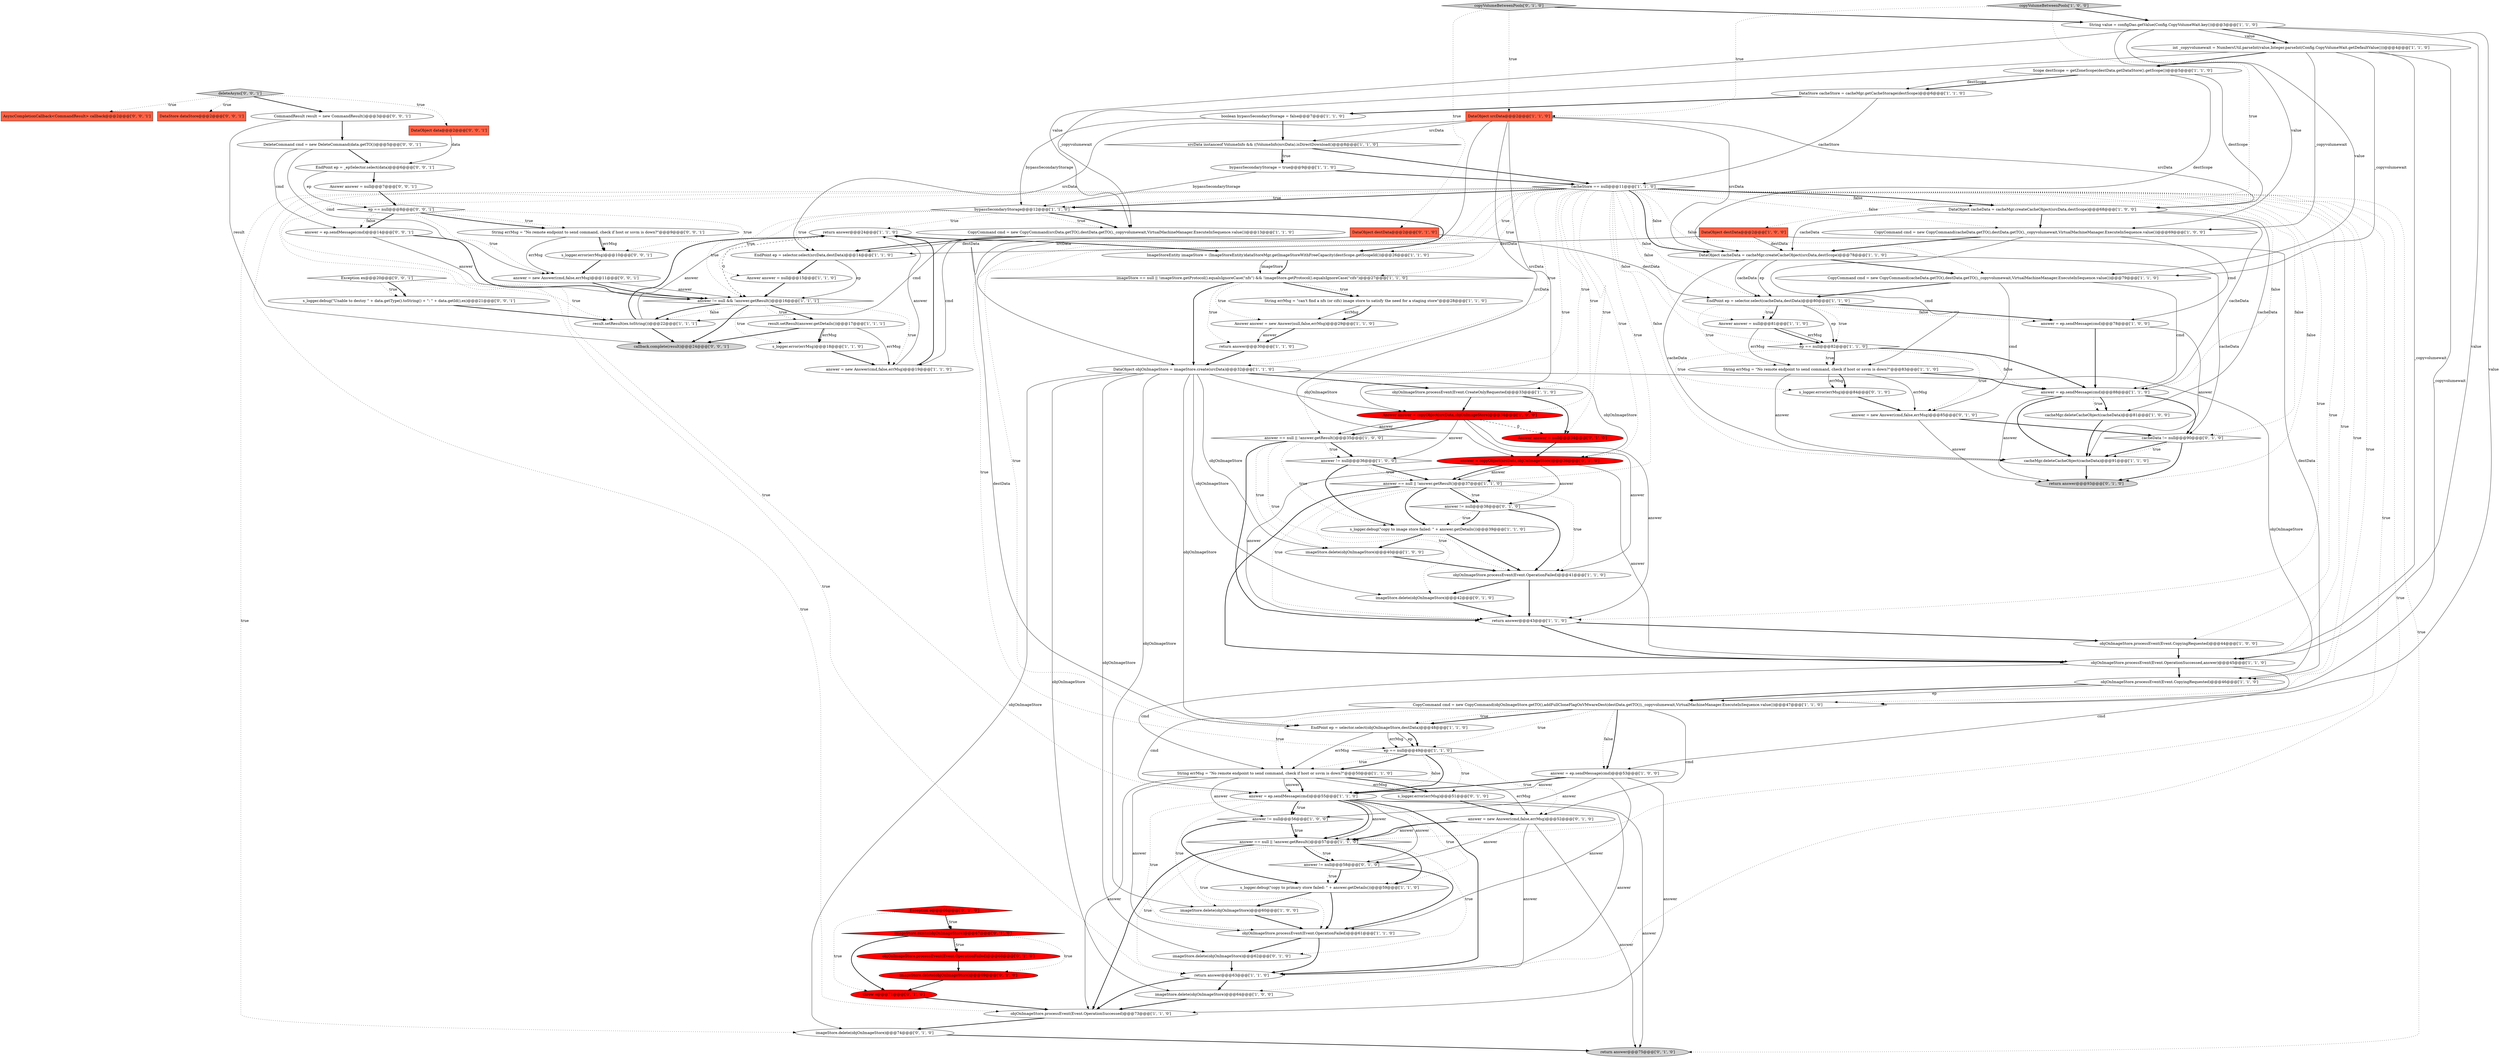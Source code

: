 digraph {
80 [style = filled, label = "answer = new Answer(cmd,false,errMsg)@@@52@@@['0', '1', '0']", fillcolor = white, shape = ellipse image = "AAA0AAABBB2BBB"];
39 [style = filled, label = "objOnImageStore.processEvent(Event.CopyingRequested)@@@44@@@['1', '0', '0']", fillcolor = white, shape = ellipse image = "AAA0AAABBB1BBB"];
21 [style = filled, label = "String errMsg = \"can't find a nfs (or cifs) image store to satisfy the need for a staging store\"@@@28@@@['1', '1', '0']", fillcolor = white, shape = ellipse image = "AAA0AAABBB1BBB"];
28 [style = filled, label = "result.setResult(answer.getDetails())@@@17@@@['1', '1', '1']", fillcolor = white, shape = ellipse image = "AAA0AAABBB1BBB"];
2 [style = filled, label = "objOnImageStore.processEvent(Event.OperationFailed)@@@61@@@['1', '1', '0']", fillcolor = white, shape = ellipse image = "AAA0AAABBB1BBB"];
53 [style = filled, label = "EndPoint ep = selector.select(objOnImageStore,destData)@@@48@@@['1', '1', '0']", fillcolor = white, shape = ellipse image = "AAA0AAABBB1BBB"];
84 [style = filled, label = "imageStore.exists(objOnImageStore)@@@67@@@['0', '1', '0']", fillcolor = red, shape = diamond image = "AAA1AAABBB2BBB"];
17 [style = filled, label = "CopyCommand cmd = new CopyCommand(objOnImageStore.getTO(),addFullCloneFlagOnVMwareDest(destData.getTO()),_copyvolumewait,VirtualMachineManager.ExecuteInSequence.value())@@@47@@@['1', '1', '0']", fillcolor = white, shape = ellipse image = "AAA0AAABBB1BBB"];
93 [style = filled, label = "answer = ep.sendMessage(cmd)@@@14@@@['0', '0', '1']", fillcolor = white, shape = ellipse image = "AAA0AAABBB3BBB"];
41 [style = filled, label = "return answer@@@63@@@['1', '1', '0']", fillcolor = white, shape = ellipse image = "AAA0AAABBB1BBB"];
88 [style = filled, label = "Answer answer = null@@@7@@@['0', '0', '1']", fillcolor = white, shape = ellipse image = "AAA0AAABBB3BBB"];
70 [style = filled, label = "Answer answer = null@@@34@@@['0', '1', '0']", fillcolor = red, shape = ellipse image = "AAA1AAABBB2BBB"];
4 [style = filled, label = "return answer@@@24@@@['1', '1', '0']", fillcolor = white, shape = ellipse image = "AAA0AAABBB1BBB"];
92 [style = filled, label = "Exception ex@@@20@@@['0', '0', '1']", fillcolor = white, shape = diamond image = "AAA0AAABBB3BBB"];
43 [style = filled, label = "imageStore.delete(objOnImageStore)@@@40@@@['1', '0', '0']", fillcolor = white, shape = ellipse image = "AAA0AAABBB1BBB"];
22 [style = filled, label = "answer = new Answer(cmd,false,errMsg)@@@19@@@['1', '1', '0']", fillcolor = white, shape = ellipse image = "AAA0AAABBB1BBB"];
16 [style = filled, label = "DataObject destData@@@2@@@['1', '0', '0']", fillcolor = tomato, shape = box image = "AAA0AAABBB1BBB"];
83 [style = filled, label = "imageStore.delete(objOnImageStore)@@@74@@@['0', '1', '0']", fillcolor = white, shape = ellipse image = "AAA0AAABBB2BBB"];
89 [style = filled, label = "DataStore dataStore@@@2@@@['0', '0', '1']", fillcolor = tomato, shape = box image = "AAA0AAABBB3BBB"];
86 [style = filled, label = "DataObject data@@@2@@@['0', '0', '1']", fillcolor = tomato, shape = box image = "AAA0AAABBB3BBB"];
9 [style = filled, label = "int _copyvolumewait = NumbersUtil.parseInt(value,Integer.parseInt(Config.CopyVolumeWait.getDefaultValue()))@@@4@@@['1', '1', '0']", fillcolor = white, shape = ellipse image = "AAA0AAABBB1BBB"];
25 [style = filled, label = "DataObject objOnImageStore = imageStore.create(srcData)@@@32@@@['1', '1', '0']", fillcolor = white, shape = ellipse image = "AAA0AAABBB1BBB"];
100 [style = filled, label = "ep == null@@@8@@@['0', '0', '1']", fillcolor = white, shape = diamond image = "AAA0AAABBB3BBB"];
50 [style = filled, label = "Answer answer = copyObject(srcData,objOnImageStore)@@@34@@@['1', '0', '0']", fillcolor = red, shape = ellipse image = "AAA1AAABBB1BBB"];
5 [style = filled, label = "String value = configDao.getValue(Config.CopyVolumeWait.key())@@@3@@@['1', '1', '0']", fillcolor = white, shape = ellipse image = "AAA0AAABBB1BBB"];
58 [style = filled, label = "EndPoint ep = selector.select(srcData,destData)@@@14@@@['1', '1', '0']", fillcolor = white, shape = ellipse image = "AAA0AAABBB1BBB"];
37 [style = filled, label = "answer = ep.sendMessage(cmd)@@@53@@@['1', '0', '0']", fillcolor = white, shape = ellipse image = "AAA0AAABBB1BBB"];
95 [style = filled, label = "answer = new Answer(cmd,false,errMsg)@@@11@@@['0', '0', '1']", fillcolor = white, shape = ellipse image = "AAA0AAABBB3BBB"];
96 [style = filled, label = "s_logger.debug(\"Unable to destoy \" + data.getType().toString() + \": \" + data.getId(),ex)@@@21@@@['0', '0', '1']", fillcolor = white, shape = ellipse image = "AAA0AAABBB3BBB"];
97 [style = filled, label = "CommandResult result = new CommandResult()@@@3@@@['0', '0', '1']", fillcolor = white, shape = ellipse image = "AAA0AAABBB3BBB"];
98 [style = filled, label = "s_logger.error(errMsg)@@@10@@@['0', '0', '1']", fillcolor = white, shape = ellipse image = "AAA0AAABBB3BBB"];
67 [style = filled, label = "copyVolumeBetweenPools['0', '1', '0']", fillcolor = lightgray, shape = diamond image = "AAA0AAABBB2BBB"];
42 [style = filled, label = "answer != null@@@56@@@['1', '0', '0']", fillcolor = white, shape = diamond image = "AAA0AAABBB1BBB"];
45 [style = filled, label = "bypassSecondaryStorage = true@@@9@@@['1', '1', '0']", fillcolor = white, shape = ellipse image = "AAA0AAABBB1BBB"];
61 [style = filled, label = "return answer@@@43@@@['1', '1', '0']", fillcolor = white, shape = ellipse image = "AAA0AAABBB1BBB"];
15 [style = filled, label = "CopyCommand cmd = new CopyCommand(cacheData.getTO(),destData.getTO(),_copyvolumewait,VirtualMachineManager.ExecuteInSequence.value())@@@79@@@['1', '1', '0']", fillcolor = white, shape = ellipse image = "AAA0AAABBB1BBB"];
35 [style = filled, label = "ImageStoreEntity imageStore = (ImageStoreEntity)dataStoreMgr.getImageStoreWithFreeCapacity(destScope.getScopeId())@@@26@@@['1', '1', '0']", fillcolor = white, shape = ellipse image = "AAA0AAABBB1BBB"];
66 [style = filled, label = "DataObject destData@@@2@@@['0', '1', '0']", fillcolor = tomato, shape = box image = "AAA0AAABBB2BBB"];
10 [style = filled, label = "answer != null@@@36@@@['1', '0', '0']", fillcolor = white, shape = diamond image = "AAA0AAABBB1BBB"];
62 [style = filled, label = "answer = ep.sendMessage(cmd)@@@88@@@['1', '1', '0']", fillcolor = white, shape = ellipse image = "AAA0AAABBB1BBB"];
73 [style = filled, label = "objOnImageStore.processEvent(Event.OperationFailed)@@@68@@@['0', '1', '0']", fillcolor = red, shape = ellipse image = "AAA1AAABBB2BBB"];
76 [style = filled, label = "imageStore.delete(objOnImageStore)@@@62@@@['0', '1', '0']", fillcolor = white, shape = ellipse image = "AAA0AAABBB2BBB"];
6 [style = filled, label = "cacheStore == null@@@11@@@['1', '1', '0']", fillcolor = white, shape = diamond image = "AAA0AAABBB1BBB"];
78 [style = filled, label = "throw e@@@71@@@['0', '1', '0']", fillcolor = red, shape = ellipse image = "AAA1AAABBB2BBB"];
27 [style = filled, label = "s_logger.debug(\"copy to primary store failed: \" + answer.getDetails())@@@59@@@['1', '1', '0']", fillcolor = white, shape = ellipse image = "AAA0AAABBB1BBB"];
40 [style = filled, label = "DataObject srcData@@@2@@@['1', '1', '0']", fillcolor = tomato, shape = box image = "AAA0AAABBB1BBB"];
101 [style = filled, label = "String errMsg = \"No remote endpoint to send command, check if host or ssvm is down?\"@@@9@@@['0', '0', '1']", fillcolor = white, shape = ellipse image = "AAA0AAABBB3BBB"];
72 [style = filled, label = "imageStore.delete(objOnImageStore)@@@42@@@['0', '1', '0']", fillcolor = white, shape = ellipse image = "AAA0AAABBB2BBB"];
81 [style = filled, label = "s_logger.error(errMsg)@@@84@@@['0', '1', '0']", fillcolor = white, shape = ellipse image = "AAA0AAABBB2BBB"];
54 [style = filled, label = "CopyCommand cmd = new CopyCommand(srcData.getTO(),destData.getTO(),_copyvolumewait,VirtualMachineManager.ExecuteInSequence.value())@@@13@@@['1', '1', '0']", fillcolor = white, shape = ellipse image = "AAA0AAABBB1BBB"];
65 [style = filled, label = "s_logger.error(errMsg)@@@51@@@['0', '1', '0']", fillcolor = white, shape = ellipse image = "AAA0AAABBB2BBB"];
60 [style = filled, label = "boolean bypassSecondaryStorage = false@@@7@@@['1', '1', '0']", fillcolor = white, shape = ellipse image = "AAA0AAABBB1BBB"];
3 [style = filled, label = "objOnImageStore.processEvent(Event.OperationFailed)@@@41@@@['1', '1', '0']", fillcolor = white, shape = ellipse image = "AAA0AAABBB1BBB"];
38 [style = filled, label = "answer = ep.sendMessage(cmd)@@@55@@@['1', '1', '0']", fillcolor = white, shape = ellipse image = "AAA0AAABBB1BBB"];
30 [style = filled, label = "imageStore.delete(objOnImageStore)@@@60@@@['1', '0', '0']", fillcolor = white, shape = ellipse image = "AAA0AAABBB1BBB"];
59 [style = filled, label = "answer = ep.sendMessage(cmd)@@@78@@@['1', '0', '0']", fillcolor = white, shape = ellipse image = "AAA0AAABBB1BBB"];
47 [style = filled, label = "objOnImageStore.processEvent(Event.OperationSuccessed,answer)@@@45@@@['1', '1', '0']", fillcolor = white, shape = ellipse image = "AAA0AAABBB1BBB"];
69 [style = filled, label = "answer = copyObject(srcData,objOnImageStore)@@@36@@@['0', '1', '0']", fillcolor = red, shape = ellipse image = "AAA1AAABBB2BBB"];
0 [style = filled, label = "copyVolumeBetweenPools['1', '0', '0']", fillcolor = lightgray, shape = diamond image = "AAA0AAABBB1BBB"];
48 [style = filled, label = "CopyCommand cmd = new CopyCommand(cacheData.getTO(),destData.getTO(),_copyvolumewait,VirtualMachineManager.ExecuteInSequence.value())@@@69@@@['1', '0', '0']", fillcolor = white, shape = ellipse image = "AAA0AAABBB1BBB"];
79 [style = filled, label = "return answer@@@75@@@['0', '1', '0']", fillcolor = lightgray, shape = ellipse image = "AAA0AAABBB2BBB"];
90 [style = filled, label = "DeleteCommand cmd = new DeleteCommand(data.getTO())@@@5@@@['0', '0', '1']", fillcolor = white, shape = ellipse image = "AAA0AAABBB3BBB"];
64 [style = filled, label = "String errMsg = \"No remote endpoint to send command, check if host or ssvm is down?\"@@@83@@@['1', '1', '0']", fillcolor = white, shape = ellipse image = "AAA0AAABBB1BBB"];
19 [style = filled, label = "EndPoint ep = selector.select(cacheData,destData)@@@80@@@['1', '1', '0']", fillcolor = white, shape = ellipse image = "AAA0AAABBB1BBB"];
29 [style = filled, label = "return answer@@@30@@@['1', '1', '0']", fillcolor = white, shape = ellipse image = "AAA0AAABBB1BBB"];
12 [style = filled, label = "answer == null || !answer.getResult()@@@35@@@['1', '0', '0']", fillcolor = white, shape = diamond image = "AAA0AAABBB1BBB"];
46 [style = filled, label = "answer == null || !answer.getResult()@@@37@@@['1', '1', '0']", fillcolor = white, shape = diamond image = "AAA0AAABBB1BBB"];
20 [style = filled, label = "imageStore == null || !imageStore.getProtocol().equalsIgnoreCase(\"nfs\") && !imageStore.getProtocol().equalsIgnoreCase(\"cifs\")@@@27@@@['1', '1', '0']", fillcolor = white, shape = diamond image = "AAA0AAABBB1BBB"];
91 [style = filled, label = "EndPoint ep = _epSelector.select(data)@@@6@@@['0', '0', '1']", fillcolor = white, shape = ellipse image = "AAA0AAABBB3BBB"];
87 [style = filled, label = "AsyncCompletionCallback<CommandResult> callback@@@2@@@['0', '0', '1']", fillcolor = tomato, shape = box image = "AAA0AAABBB3BBB"];
36 [style = filled, label = "s_logger.error(errMsg)@@@18@@@['1', '1', '0']", fillcolor = white, shape = ellipse image = "AAA0AAABBB1BBB"];
18 [style = filled, label = "Answer answer = null@@@15@@@['1', '1', '0']", fillcolor = white, shape = ellipse image = "AAA0AAABBB1BBB"];
52 [style = filled, label = "objOnImageStore.processEvent(Event.CreateOnlyRequested)@@@33@@@['1', '1', '0']", fillcolor = white, shape = ellipse image = "AAA0AAABBB1BBB"];
75 [style = filled, label = "answer = new Answer(cmd,false,errMsg)@@@85@@@['0', '1', '0']", fillcolor = white, shape = ellipse image = "AAA0AAABBB2BBB"];
77 [style = filled, label = "answer != null@@@58@@@['0', '1', '0']", fillcolor = white, shape = diamond image = "AAA0AAABBB2BBB"];
85 [style = filled, label = "cacheData != null@@@90@@@['0', '1', '0']", fillcolor = white, shape = diamond image = "AAA0AAABBB2BBB"];
51 [style = filled, label = "s_logger.debug(\"copy to image store failed: \" + answer.getDetails())@@@39@@@['1', '1', '0']", fillcolor = white, shape = ellipse image = "AAA0AAABBB1BBB"];
24 [style = filled, label = "DataObject cacheData = cacheMgr.createCacheObject(srcData,destScope)@@@68@@@['1', '0', '0']", fillcolor = white, shape = ellipse image = "AAA0AAABBB1BBB"];
14 [style = filled, label = "cacheMgr.deleteCacheObject(cacheData)@@@91@@@['1', '1', '0']", fillcolor = white, shape = ellipse image = "AAA0AAABBB1BBB"];
56 [style = filled, label = "Answer answer = null@@@81@@@['1', '1', '0']", fillcolor = white, shape = ellipse image = "AAA0AAABBB1BBB"];
71 [style = filled, label = "Exception e@@@66@@@['0', '1', '0']", fillcolor = red, shape = diamond image = "AAA1AAABBB2BBB"];
8 [style = filled, label = "objOnImageStore.processEvent(Event.CopyingRequested)@@@46@@@['1', '1', '0']", fillcolor = white, shape = ellipse image = "AAA0AAABBB1BBB"];
1 [style = filled, label = "ep == null@@@82@@@['1', '1', '0']", fillcolor = white, shape = diamond image = "AAA0AAABBB1BBB"];
11 [style = filled, label = "answer != null && !answer.getResult()@@@16@@@['1', '1', '1']", fillcolor = white, shape = diamond image = "AAA0AAABBB1BBB"];
55 [style = filled, label = "bypassSecondaryStorage@@@12@@@['1', '1', '0']", fillcolor = white, shape = diamond image = "AAA0AAABBB1BBB"];
7 [style = filled, label = "objOnImageStore.processEvent(Event.OperationSuccessed)@@@73@@@['1', '1', '0']", fillcolor = white, shape = ellipse image = "AAA0AAABBB1BBB"];
99 [style = filled, label = "deleteAsync['0', '0', '1']", fillcolor = lightgray, shape = diamond image = "AAA0AAABBB3BBB"];
68 [style = filled, label = "answer != null@@@38@@@['0', '1', '0']", fillcolor = white, shape = diamond image = "AAA0AAABBB2BBB"];
94 [style = filled, label = "callback.complete(result)@@@24@@@['0', '0', '1']", fillcolor = lightgray, shape = ellipse image = "AAA0AAABBB3BBB"];
49 [style = filled, label = "DataObject cacheData = cacheMgr.createCacheObject(srcData,destScope)@@@78@@@['1', '1', '0']", fillcolor = white, shape = ellipse image = "AAA0AAABBB1BBB"];
34 [style = filled, label = "DataStore cacheStore = cacheMgr.getCacheStorage(destScope)@@@6@@@['1', '1', '0']", fillcolor = white, shape = ellipse image = "AAA0AAABBB1BBB"];
23 [style = filled, label = "ep == null@@@49@@@['1', '1', '0']", fillcolor = white, shape = diamond image = "AAA0AAABBB1BBB"];
13 [style = filled, label = "Scope destScope = getZoneScope(destData.getDataStore().getScope())@@@5@@@['1', '1', '0']", fillcolor = white, shape = ellipse image = "AAA0AAABBB1BBB"];
33 [style = filled, label = "String errMsg = \"No remote endpoint to send command, check if host or ssvm is down?\"@@@50@@@['1', '1', '0']", fillcolor = white, shape = ellipse image = "AAA0AAABBB1BBB"];
63 [style = filled, label = "answer == null || !answer.getResult()@@@57@@@['1', '1', '0']", fillcolor = white, shape = diamond image = "AAA0AAABBB1BBB"];
32 [style = filled, label = "srcData instanceof VolumeInfo && ((VolumeInfo)srcData).isDirectDownload()@@@8@@@['1', '1', '0']", fillcolor = white, shape = diamond image = "AAA0AAABBB1BBB"];
57 [style = filled, label = "Answer answer = new Answer(null,false,errMsg)@@@29@@@['1', '1', '0']", fillcolor = white, shape = ellipse image = "AAA0AAABBB1BBB"];
31 [style = filled, label = "result.setResult(ex.toString())@@@22@@@['1', '1', '1']", fillcolor = white, shape = ellipse image = "AAA0AAABBB1BBB"];
82 [style = filled, label = "imageStore.delete(objOnImageStore)@@@69@@@['0', '1', '0']", fillcolor = red, shape = ellipse image = "AAA1AAABBB2BBB"];
26 [style = filled, label = "imageStore.delete(objOnImageStore)@@@64@@@['1', '0', '0']", fillcolor = white, shape = ellipse image = "AAA0AAABBB1BBB"];
74 [style = filled, label = "return answer@@@93@@@['0', '1', '0']", fillcolor = lightgray, shape = ellipse image = "AAA0AAABBB2BBB"];
44 [style = filled, label = "cacheMgr.deleteCacheObject(cacheData)@@@81@@@['1', '0', '0']", fillcolor = white, shape = ellipse image = "AAA0AAABBB1BBB"];
66->53 [style = solid, label="destData"];
25->52 [style = bold, label=""];
56->64 [style = solid, label="errMsg"];
65->80 [style = bold, label=""];
60->32 [style = bold, label=""];
59->62 [style = bold, label=""];
6->69 [style = dotted, label="true"];
19->1 [style = solid, label="ep"];
58->18 [style = bold, label=""];
85->14 [style = bold, label=""];
99->97 [style = bold, label=""];
22->4 [style = bold, label=""];
6->38 [style = dotted, label="true"];
71->78 [style = dotted, label="true"];
99->89 [style = dotted, label="true"];
91->100 [style = solid, label="ep"];
23->33 [style = bold, label=""];
45->6 [style = bold, label=""];
6->48 [style = dotted, label="false"];
1->62 [style = dotted, label="false"];
42->63 [style = dotted, label="true"];
6->85 [style = dotted, label="false"];
93->11 [style = bold, label=""];
35->20 [style = bold, label=""];
27->30 [style = bold, label=""];
23->80 [style = dotted, label="true"];
18->11 [style = bold, label=""];
6->15 [style = dotted, label="false"];
46->3 [style = dotted, label="true"];
31->4 [style = bold, label=""];
69->46 [style = solid, label="answer"];
5->17 [style = solid, label="value"];
66->58 [style = solid, label="destData"];
6->14 [style = dotted, label="false"];
6->20 [style = dotted, label="true"];
99->87 [style = dotted, label="true"];
33->42 [style = solid, label="answer"];
92->96 [style = dotted, label="true"];
50->12 [style = solid, label="answer"];
38->42 [style = dotted, label="true"];
80->79 [style = solid, label="answer"];
49->14 [style = solid, label="cacheData"];
66->19 [style = solid, label="destData"];
35->20 [style = solid, label="imageStore"];
17->80 [style = solid, label="cmd"];
21->57 [style = solid, label="errMsg"];
25->8 [style = solid, label="objOnImageStore"];
92->31 [style = dotted, label="true"];
25->26 [style = solid, label="objOnImageStore"];
44->14 [style = bold, label=""];
67->66 [style = dotted, label="true"];
64->14 [style = solid, label="answer"];
52->70 [style = bold, label=""];
25->69 [style = solid, label="objOnImageStore"];
82->78 [style = bold, label=""];
80->63 [style = solid, label="answer"];
19->56 [style = dotted, label="true"];
54->22 [style = solid, label="cmd"];
23->38 [style = dotted, label="false"];
80->77 [style = solid, label="answer"];
96->31 [style = bold, label=""];
51->43 [style = bold, label=""];
52->50 [style = bold, label=""];
42->27 [style = bold, label=""];
100->98 [style = dotted, label="true"];
100->101 [style = dotted, label="true"];
100->101 [style = bold, label=""];
46->61 [style = dotted, label="true"];
101->95 [style = solid, label="errMsg"];
28->94 [style = bold, label=""];
33->80 [style = solid, label="errMsg"];
80->63 [style = bold, label=""];
0->5 [style = bold, label=""];
95->11 [style = bold, label=""];
32->45 [style = bold, label=""];
6->53 [style = dotted, label="true"];
41->7 [style = bold, label=""];
10->46 [style = bold, label=""];
6->23 [style = dotted, label="true"];
63->77 [style = dotted, label="true"];
6->41 [style = dotted, label="true"];
8->17 [style = solid, label="ep"];
6->17 [style = dotted, label="true"];
5->9 [style = solid, label="value"];
20->21 [style = bold, label=""];
55->54 [style = dotted, label="true"];
12->61 [style = bold, label=""];
51->3 [style = bold, label=""];
100->95 [style = dotted, label="true"];
5->15 [style = solid, label="value"];
61->47 [style = bold, label=""];
40->49 [style = solid, label="srcData"];
25->43 [style = solid, label="objOnImageStore"];
55->54 [style = bold, label=""];
28->22 [style = solid, label="errMsg"];
73->82 [style = bold, label=""];
1->75 [style = dotted, label="true"];
56->1 [style = bold, label=""];
69->46 [style = bold, label=""];
57->29 [style = bold, label=""];
32->45 [style = dotted, label="true"];
88->100 [style = bold, label=""];
38->41 [style = bold, label=""];
32->6 [style = bold, label=""];
1->64 [style = dotted, label="true"];
12->10 [style = bold, label=""];
78->7 [style = bold, label=""];
76->41 [style = bold, label=""];
25->83 [style = solid, label="objOnImageStore"];
12->51 [style = dotted, label="true"];
62->85 [style = bold, label=""];
97->94 [style = solid, label="result"];
25->72 [style = solid, label="objOnImageStore"];
39->47 [style = bold, label=""];
62->74 [style = solid, label="answer"];
6->1 [style = dotted, label="false"];
27->2 [style = bold, label=""];
11->36 [style = dotted, label="true"];
84->82 [style = dotted, label="true"];
11->28 [style = bold, label=""];
61->39 [style = bold, label=""];
26->7 [style = bold, label=""];
3->72 [style = bold, label=""];
63->27 [style = bold, label=""];
23->65 [style = dotted, label="true"];
6->74 [style = dotted, label="false"];
3->61 [style = bold, label=""];
17->23 [style = dotted, label="true"];
8->17 [style = bold, label=""];
72->61 [style = bold, label=""];
71->84 [style = bold, label=""];
6->25 [style = dotted, label="true"];
22->4 [style = solid, label="answer"];
33->7 [style = solid, label="answer"];
90->91 [style = bold, label=""];
33->2 [style = solid, label="answer"];
40->50 [style = solid, label="srcData"];
38->77 [style = solid, label="answer"];
33->38 [style = solid, label="answer"];
55->58 [style = dotted, label="true"];
21->57 [style = bold, label=""];
1->81 [style = dotted, label="true"];
58->11 [style = solid, label="ep"];
69->47 [style = solid, label="answer"];
15->19 [style = bold, label=""];
62->44 [style = bold, label=""];
6->55 [style = bold, label=""];
11->31 [style = bold, label=""];
49->19 [style = solid, label="ep"];
50->10 [style = solid, label="answer"];
101->98 [style = solid, label="errMsg"];
40->58 [style = solid, label="srcData"];
40->25 [style = solid, label="srcData"];
49->15 [style = bold, label=""];
53->23 [style = bold, label=""];
16->49 [style = solid, label="destData"];
97->90 [style = bold, label=""];
33->65 [style = solid, label="errMsg"];
38->41 [style = solid, label="answer"];
75->85 [style = bold, label=""];
0->40 [style = dotted, label="true"];
4->35 [style = bold, label=""];
47->8 [style = bold, label=""];
11->31 [style = dotted, label="false"];
17->38 [style = solid, label="cmd"];
20->21 [style = dotted, label="true"];
11->22 [style = dotted, label="true"];
25->30 [style = solid, label="objOnImageStore"];
64->81 [style = solid, label="errMsg"];
14->74 [style = bold, label=""];
48->64 [style = solid, label="cmd"];
38->63 [style = bold, label=""];
67->5 [style = bold, label=""];
1->64 [style = bold, label=""];
36->22 [style = bold, label=""];
38->63 [style = solid, label="answer"];
62->14 [style = bold, label=""];
6->70 [style = dotted, label="true"];
50->61 [style = solid, label="answer"];
67->40 [style = dotted, label="true"];
5->9 [style = bold, label=""];
6->55 [style = dotted, label="true"];
6->39 [style = dotted, label="true"];
40->24 [style = solid, label="srcData"];
40->69 [style = solid, label="srcData"];
5->47 [style = solid, label="value"];
69->61 [style = solid, label="answer"];
47->33 [style = solid, label="cmd"];
17->53 [style = bold, label=""];
43->3 [style = bold, label=""];
6->26 [style = dotted, label="true"];
20->57 [style = dotted, label="true"];
5->54 [style = solid, label="value"];
37->38 [style = bold, label=""];
50->12 [style = bold, label=""];
63->76 [style = dotted, label="true"];
6->79 [style = dotted, label="true"];
48->49 [style = bold, label=""];
28->36 [style = bold, label=""];
40->32 [style = solid, label="srcData"];
6->49 [style = bold, label=""];
9->17 [style = solid, label="_copyvolumewait"];
16->8 [style = solid, label="destData"];
17->53 [style = dotted, label="true"];
20->25 [style = bold, label=""];
28->36 [style = solid, label="errMsg"];
9->47 [style = solid, label="_copyvolumewait"];
6->24 [style = dotted, label="false"];
12->10 [style = dotted, label="true"];
31->4 [style = solid, label="answer"];
7->83 [style = bold, label=""];
93->11 [style = solid, label="answer"];
6->56 [style = dotted, label="false"];
59->14 [style = solid, label="answer"];
68->51 [style = dotted, label="true"];
6->7 [style = dotted, label="true"];
63->7 [style = bold, label=""];
6->12 [style = dotted, label="true"];
23->33 [style = dotted, label="true"];
1->62 [style = bold, label=""];
17->33 [style = dotted, label="true"];
24->44 [style = solid, label="cacheData"];
45->55 [style = solid, label="bypassSecondaryStorage"];
53->33 [style = solid, label="errMsg"];
2->41 [style = bold, label=""];
90->93 [style = solid, label="cmd"];
38->27 [style = dotted, label="true"];
68->3 [style = bold, label=""];
12->43 [style = dotted, label="true"];
9->48 [style = solid, label="_copyvolumewait"];
49->85 [style = solid, label="cacheData"];
19->59 [style = bold, label=""];
6->50 [style = dotted, label="true"];
6->49 [style = dotted, label="false"];
16->58 [style = solid, label="destData"];
85->14 [style = dotted, label="true"];
56->1 [style = solid, label="errMsg"];
6->83 [style = dotted, label="true"];
55->18 [style = dotted, label="true"];
25->50 [style = solid, label="objOnImageStore"];
0->16 [style = dotted, label="true"];
6->63 [style = dotted, label="true"];
37->7 [style = solid, label="answer"];
10->46 [style = dotted, label="true"];
6->46 [style = dotted, label="true"];
85->74 [style = bold, label=""];
98->95 [style = bold, label=""];
38->79 [style = solid, label="answer"];
25->76 [style = solid, label="objOnImageStore"];
64->81 [style = bold, label=""];
46->47 [style = bold, label=""];
53->23 [style = solid, label="errMsg"];
80->41 [style = solid, label="answer"];
13->24 [style = solid, label="destScope"];
11->94 [style = bold, label=""];
77->2 [style = bold, label=""];
34->60 [style = bold, label=""];
15->75 [style = solid, label="cmd"];
20->29 [style = dotted, label="true"];
31->94 [style = bold, label=""];
6->35 [style = dotted, label="true"];
6->52 [style = dotted, label="true"];
33->38 [style = bold, label=""];
41->26 [style = bold, label=""];
30->2 [style = bold, label=""];
54->31 [style = solid, label="cmd"];
24->48 [style = bold, label=""];
34->6 [style = solid, label="cacheStore"];
9->13 [style = bold, label=""];
9->15 [style = solid, label="_copyvolumewait"];
90->95 [style = solid, label="cmd"];
70->69 [style = bold, label=""];
53->23 [style = solid, label="ep"];
50->70 [style = dashed, label="0"];
63->2 [style = dotted, label="true"];
47->37 [style = solid, label="cmd"];
38->42 [style = bold, label=""];
63->41 [style = dotted, label="true"];
13->49 [style = solid, label="destScope"];
46->51 [style = bold, label=""];
77->27 [style = bold, label=""];
75->74 [style = solid, label="answer"];
99->86 [style = dotted, label="true"];
11->28 [style = dotted, label="true"];
25->53 [style = solid, label="objOnImageStore"];
95->11 [style = solid, label="answer"];
19->64 [style = dotted, label="true"];
69->68 [style = solid, label="answer"];
6->61 [style = dotted, label="true"];
13->34 [style = bold, label=""];
12->3 [style = dotted, label="true"];
37->38 [style = solid, label="answer"];
10->51 [style = bold, label=""];
91->88 [style = bold, label=""];
100->93 [style = bold, label=""];
15->62 [style = solid, label="cmd"];
49->19 [style = solid, label="cacheData"];
84->78 [style = bold, label=""];
17->37 [style = bold, label=""];
6->19 [style = dotted, label="false"];
19->56 [style = bold, label=""];
60->55 [style = solid, label="bypassSecondaryStorage"];
54->58 [style = bold, label=""];
9->54 [style = solid, label="_copyvolumewait"];
62->44 [style = dotted, label="true"];
46->68 [style = bold, label=""];
63->77 [style = bold, label=""];
57->29 [style = solid, label="answer"];
33->65 [style = bold, label=""];
55->35 [style = bold, label=""];
48->59 [style = solid, label="cmd"];
83->79 [style = bold, label=""];
6->47 [style = dotted, label="true"];
19->1 [style = dotted, label="true"];
92->96 [style = bold, label=""];
77->27 [style = dotted, label="true"];
19->59 [style = dotted, label="false"];
24->49 [style = solid, label="cacheData"];
50->3 [style = solid, label="answer"];
6->24 [style = bold, label=""];
84->73 [style = bold, label=""];
68->51 [style = bold, label=""];
55->4 [style = dotted, label="true"];
38->30 [style = dotted, label="true"];
42->63 [style = bold, label=""];
100->93 [style = dotted, label="false"];
64->62 [style = bold, label=""];
55->11 [style = dotted, label="true"];
6->8 [style = dotted, label="true"];
81->75 [style = bold, label=""];
84->73 [style = dotted, label="true"];
17->37 [style = dotted, label="false"];
13->34 [style = solid, label="destScope"];
71->84 [style = dotted, label="true"];
64->75 [style = solid, label="errMsg"];
46->72 [style = dotted, label="true"];
37->42 [style = solid, label="answer"];
2->76 [style = bold, label=""];
86->91 [style = solid, label="data"];
29->25 [style = bold, label=""];
37->2 [style = solid, label="answer"];
101->98 [style = bold, label=""];
6->62 [style = dotted, label="false"];
24->62 [style = solid, label="cacheData"];
23->38 [style = bold, label=""];
38->2 [style = dotted, label="true"];
4->11 [style = dashed, label="0"];
5->48 [style = solid, label="value"];
46->68 [style = dotted, label="true"];
}
